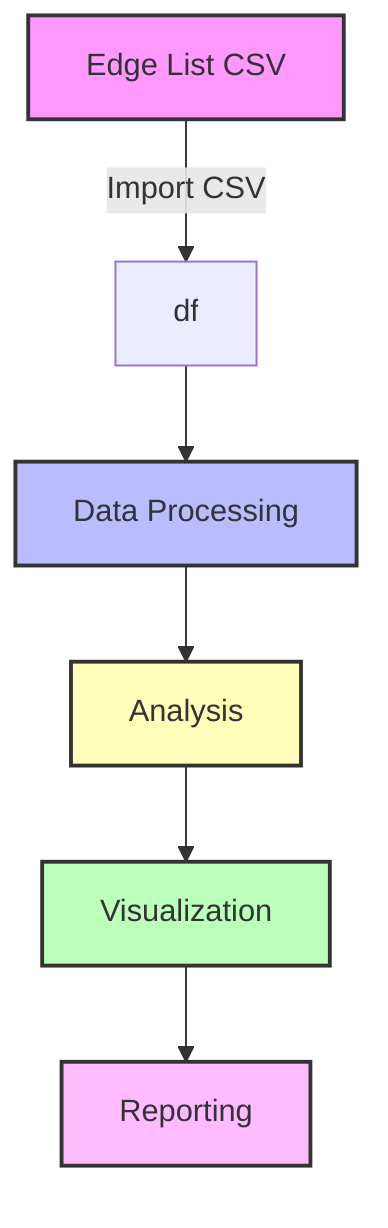 flowchart TD
    A["Edge List CSV"]:::datasource
    A -->|Import CSV| B["df"]:::dataframe
    B --> C["Data Processing"]:::process
    C --> D["Analysis"]:::analysis
    D --> E["Visualization"]:::visualization
    E --> F["Reporting"]:::report
    classDef datasource fill:#f9f,stroke:#333,stroke-width:2px;
    classDef process fill:#bbf,stroke:#333,stroke-width:2px;
    classDef analysis fill:#ffb,stroke:#333,stroke-width:2px;
    classDef visualization fill:#bfb,stroke:#333,stroke-width:2px;
    classDef report fill:#fbf,stroke:#333,stroke-width:2px;